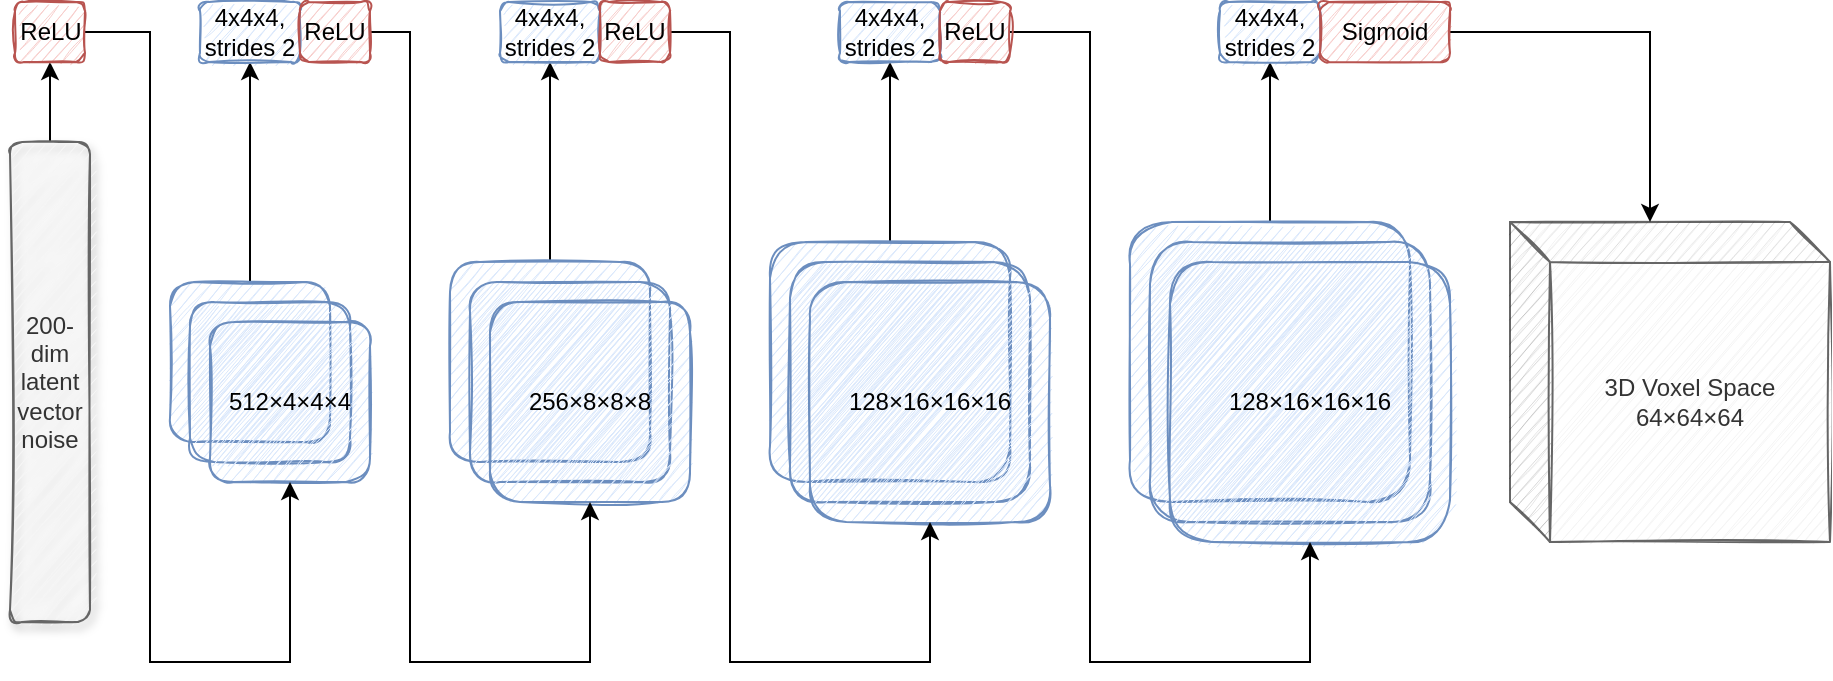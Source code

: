 <mxfile version="15.7.3" type="github">
  <diagram id="EWS7-WWI3qE1SkKwZET4" name="Page-1">
    <mxGraphModel dx="1796" dy="511" grid="1" gridSize="10" guides="1" tooltips="1" connect="1" arrows="1" fold="1" page="1" pageScale="1" pageWidth="850" pageHeight="1100" background="#ffffff" math="0" shadow="0">
      <root>
        <mxCell id="0" />
        <mxCell id="1" parent="0" />
        <mxCell id="6NcsFqN4npYlWlOYbyvp-4" value="" style="edgeStyle=orthogonalEdgeStyle;rounded=0;orthogonalLoop=1;jettySize=auto;html=1;" parent="1" source="eZ6UOBzpe1KTAoNnUaBl-8" target="6NcsFqN4npYlWlOYbyvp-1" edge="1">
          <mxGeometry relative="1" as="geometry" />
        </mxCell>
        <mxCell id="eZ6UOBzpe1KTAoNnUaBl-8" value="200-dim&lt;br&gt;latent vector noise" style="rounded=1;whiteSpace=wrap;html=1;fillColor=#f5f5f5;fontColor=#333333;strokeColor=#666666;sketch=1;glass=0;shadow=1;" parent="1" vertex="1">
          <mxGeometry x="-10" y="80" width="40" height="240" as="geometry" />
        </mxCell>
        <mxCell id="eZ6UOBzpe1KTAoNnUaBl-9" style="edgeStyle=orthogonalEdgeStyle;rounded=0;orthogonalLoop=1;jettySize=auto;html=1;entryX=0.5;entryY=1;entryDx=0;entryDy=0;" parent="1" source="eZ6UOBzpe1KTAoNnUaBl-10" target="eZ6UOBzpe1KTAoNnUaBl-26" edge="1">
          <mxGeometry relative="1" as="geometry" />
        </mxCell>
        <mxCell id="eZ6UOBzpe1KTAoNnUaBl-10" value="" style="rounded=1;whiteSpace=wrap;html=1;shadow=0;glass=0;sketch=1;fillColor=#dae8fc;strokeColor=#6c8ebf;" parent="1" vertex="1">
          <mxGeometry x="70" y="150" width="80" height="80" as="geometry" />
        </mxCell>
        <mxCell id="eZ6UOBzpe1KTAoNnUaBl-11" style="edgeStyle=orthogonalEdgeStyle;rounded=0;orthogonalLoop=1;jettySize=auto;html=1;entryX=0.5;entryY=1;entryDx=0;entryDy=0;" parent="1" source="eZ6UOBzpe1KTAoNnUaBl-12" target="eZ6UOBzpe1KTAoNnUaBl-27" edge="1">
          <mxGeometry relative="1" as="geometry" />
        </mxCell>
        <mxCell id="eZ6UOBzpe1KTAoNnUaBl-12" value="" style="rounded=1;whiteSpace=wrap;html=1;shadow=0;glass=0;sketch=1;fillColor=#dae8fc;strokeColor=#6c8ebf;" parent="1" vertex="1">
          <mxGeometry x="210" y="140" width="100" height="100" as="geometry" />
        </mxCell>
        <mxCell id="eZ6UOBzpe1KTAoNnUaBl-13" style="edgeStyle=orthogonalEdgeStyle;rounded=0;orthogonalLoop=1;jettySize=auto;html=1;entryX=0.5;entryY=1;entryDx=0;entryDy=0;" parent="1" source="eZ6UOBzpe1KTAoNnUaBl-14" target="eZ6UOBzpe1KTAoNnUaBl-28" edge="1">
          <mxGeometry relative="1" as="geometry" />
        </mxCell>
        <mxCell id="eZ6UOBzpe1KTAoNnUaBl-14" value="" style="rounded=1;whiteSpace=wrap;html=1;shadow=0;glass=0;sketch=1;fillColor=#dae8fc;strokeColor=#6c8ebf;" parent="1" vertex="1">
          <mxGeometry x="370" y="130" width="120" height="120" as="geometry" />
        </mxCell>
        <mxCell id="eZ6UOBzpe1KTAoNnUaBl-15" style="edgeStyle=orthogonalEdgeStyle;rounded=0;orthogonalLoop=1;jettySize=auto;html=1;entryX=0.5;entryY=1;entryDx=0;entryDy=0;" parent="1" source="eZ6UOBzpe1KTAoNnUaBl-16" target="eZ6UOBzpe1KTAoNnUaBl-35" edge="1">
          <mxGeometry relative="1" as="geometry" />
        </mxCell>
        <mxCell id="eZ6UOBzpe1KTAoNnUaBl-16" value="" style="rounded=1;whiteSpace=wrap;html=1;shadow=0;glass=0;sketch=1;fillColor=#dae8fc;strokeColor=#6c8ebf;" parent="1" vertex="1">
          <mxGeometry x="550" y="120" width="140" height="140" as="geometry" />
        </mxCell>
        <mxCell id="eZ6UOBzpe1KTAoNnUaBl-17" value="3D Voxel Space&lt;br/&gt;64×64×64" style="shape=cube;whiteSpace=wrap;html=1;boundedLbl=1;backgroundOutline=1;darkOpacity=0.05;darkOpacity2=0.1;shadow=0;glass=0;sketch=1;fillColor=#f5f5f5;strokeColor=#666666;fontColor=#333333;" parent="1" vertex="1">
          <mxGeometry x="740" y="120" width="160" height="160" as="geometry" />
        </mxCell>
        <mxCell id="eZ6UOBzpe1KTAoNnUaBl-18" value="" style="rounded=1;whiteSpace=wrap;html=1;shadow=0;glass=0;sketch=1;fillColor=#dae8fc;strokeColor=#6c8ebf;" parent="1" vertex="1">
          <mxGeometry x="80" y="160" width="80" height="80" as="geometry" />
        </mxCell>
        <mxCell id="eZ6UOBzpe1KTAoNnUaBl-19" value="512×4×4×4" style="rounded=1;whiteSpace=wrap;html=1;shadow=0;glass=0;sketch=1;fillColor=#dae8fc;strokeColor=#6c8ebf;" parent="1" vertex="1">
          <mxGeometry x="90" y="170" width="80" height="80" as="geometry" />
        </mxCell>
        <mxCell id="eZ6UOBzpe1KTAoNnUaBl-20" value="" style="rounded=1;whiteSpace=wrap;html=1;shadow=0;glass=0;sketch=1;fillColor=#dae8fc;strokeColor=#6c8ebf;" parent="1" vertex="1">
          <mxGeometry x="220" y="150" width="100" height="100" as="geometry" />
        </mxCell>
        <mxCell id="eZ6UOBzpe1KTAoNnUaBl-21" value="256×8×8×8" style="rounded=1;whiteSpace=wrap;html=1;shadow=0;glass=0;sketch=1;fillColor=#dae8fc;strokeColor=#6c8ebf;" parent="1" vertex="1">
          <mxGeometry x="230" y="160" width="100" height="100" as="geometry" />
        </mxCell>
        <mxCell id="eZ6UOBzpe1KTAoNnUaBl-22" value="" style="rounded=1;whiteSpace=wrap;html=1;shadow=0;glass=0;sketch=1;fillColor=#dae8fc;strokeColor=#6c8ebf;" parent="1" vertex="1">
          <mxGeometry x="380" y="140" width="120" height="120" as="geometry" />
        </mxCell>
        <mxCell id="eZ6UOBzpe1KTAoNnUaBl-23" value="128×16×16×16" style="rounded=1;whiteSpace=wrap;html=1;shadow=0;glass=0;sketch=1;fillColor=#dae8fc;strokeColor=#6c8ebf;" parent="1" vertex="1">
          <mxGeometry x="390" y="150" width="120" height="120" as="geometry" />
        </mxCell>
        <mxCell id="eZ6UOBzpe1KTAoNnUaBl-24" value="" style="rounded=1;whiteSpace=wrap;html=1;shadow=0;glass=0;sketch=1;fillColor=#dae8fc;strokeColor=#6c8ebf;" parent="1" vertex="1">
          <mxGeometry x="560" y="130" width="140" height="140" as="geometry" />
        </mxCell>
        <mxCell id="eZ6UOBzpe1KTAoNnUaBl-25" value="128×16×16×16" style="rounded=1;whiteSpace=wrap;html=1;shadow=0;glass=0;sketch=1;fillColor=#dae8fc;strokeColor=#6c8ebf;" parent="1" vertex="1">
          <mxGeometry x="570" y="140" width="140" height="140" as="geometry" />
        </mxCell>
        <mxCell id="eZ6UOBzpe1KTAoNnUaBl-26" value="4x4x4, strides 2" style="rounded=1;whiteSpace=wrap;html=1;shadow=0;glass=0;sketch=1;fillColor=#dae8fc;strokeColor=#6c8ebf;" parent="1" vertex="1">
          <mxGeometry x="85" y="10" width="50" height="30" as="geometry" />
        </mxCell>
        <mxCell id="eZ6UOBzpe1KTAoNnUaBl-27" value="4x4x4, strides 2" style="rounded=1;whiteSpace=wrap;html=1;shadow=0;glass=0;sketch=1;fillColor=#dae8fc;strokeColor=#6c8ebf;" parent="1" vertex="1">
          <mxGeometry x="235" y="10" width="50" height="30" as="geometry" />
        </mxCell>
        <mxCell id="eZ6UOBzpe1KTAoNnUaBl-28" value="4x4x4, strides 2" style="rounded=1;whiteSpace=wrap;html=1;shadow=0;glass=0;sketch=1;fillColor=#dae8fc;strokeColor=#6c8ebf;" parent="1" vertex="1">
          <mxGeometry x="405" y="10" width="50" height="30" as="geometry" />
        </mxCell>
        <mxCell id="eZ6UOBzpe1KTAoNnUaBl-29" style="edgeStyle=orthogonalEdgeStyle;rounded=0;orthogonalLoop=1;jettySize=auto;html=1;entryX=0.5;entryY=1;entryDx=0;entryDy=0;" parent="1" source="eZ6UOBzpe1KTAoNnUaBl-30" target="eZ6UOBzpe1KTAoNnUaBl-21" edge="1">
          <mxGeometry relative="1" as="geometry">
            <Array as="points">
              <mxPoint x="190" y="25" />
              <mxPoint x="190" y="340" />
              <mxPoint x="280" y="340" />
            </Array>
          </mxGeometry>
        </mxCell>
        <mxCell id="eZ6UOBzpe1KTAoNnUaBl-30" value="ReLU" style="rounded=1;whiteSpace=wrap;html=1;shadow=0;glass=0;sketch=1;fillColor=#f8cecc;strokeColor=#b85450;" parent="1" vertex="1">
          <mxGeometry x="135" y="10" width="35" height="30" as="geometry" />
        </mxCell>
        <mxCell id="eZ6UOBzpe1KTAoNnUaBl-31" style="edgeStyle=orthogonalEdgeStyle;rounded=0;orthogonalLoop=1;jettySize=auto;html=1;entryX=0.5;entryY=1;entryDx=0;entryDy=0;" parent="1" source="eZ6UOBzpe1KTAoNnUaBl-32" target="eZ6UOBzpe1KTAoNnUaBl-23" edge="1">
          <mxGeometry relative="1" as="geometry">
            <Array as="points">
              <mxPoint x="350" y="25" />
              <mxPoint x="350" y="340" />
              <mxPoint x="450" y="340" />
            </Array>
          </mxGeometry>
        </mxCell>
        <mxCell id="eZ6UOBzpe1KTAoNnUaBl-32" value="ReLU" style="rounded=1;whiteSpace=wrap;html=1;shadow=0;glass=0;sketch=1;fillColor=#f8cecc;strokeColor=#b85450;" parent="1" vertex="1">
          <mxGeometry x="285" y="10" width="35" height="30" as="geometry" />
        </mxCell>
        <mxCell id="eZ6UOBzpe1KTAoNnUaBl-33" style="edgeStyle=orthogonalEdgeStyle;rounded=0;orthogonalLoop=1;jettySize=auto;html=1;entryX=0.5;entryY=1;entryDx=0;entryDy=0;" parent="1" source="eZ6UOBzpe1KTAoNnUaBl-34" target="eZ6UOBzpe1KTAoNnUaBl-25" edge="1">
          <mxGeometry relative="1" as="geometry">
            <Array as="points">
              <mxPoint x="530" y="25" />
              <mxPoint x="530" y="340" />
              <mxPoint x="640" y="340" />
            </Array>
          </mxGeometry>
        </mxCell>
        <mxCell id="eZ6UOBzpe1KTAoNnUaBl-34" value="ReLU" style="rounded=1;whiteSpace=wrap;html=1;shadow=0;glass=0;sketch=1;fillColor=#f8cecc;strokeColor=#b85450;" parent="1" vertex="1">
          <mxGeometry x="455" y="10" width="35" height="30" as="geometry" />
        </mxCell>
        <mxCell id="eZ6UOBzpe1KTAoNnUaBl-35" value="4x4x4, strides 2" style="rounded=1;whiteSpace=wrap;html=1;shadow=0;glass=0;sketch=1;fillColor=#dae8fc;strokeColor=#6c8ebf;" parent="1" vertex="1">
          <mxGeometry x="595" y="10" width="50" height="30" as="geometry" />
        </mxCell>
        <mxCell id="eZ6UOBzpe1KTAoNnUaBl-36" style="edgeStyle=orthogonalEdgeStyle;rounded=0;orthogonalLoop=1;jettySize=auto;html=1;entryX=0;entryY=0;entryDx=70;entryDy=0;entryPerimeter=0;" parent="1" source="eZ6UOBzpe1KTAoNnUaBl-37" target="eZ6UOBzpe1KTAoNnUaBl-17" edge="1">
          <mxGeometry relative="1" as="geometry" />
        </mxCell>
        <mxCell id="eZ6UOBzpe1KTAoNnUaBl-37" value="Sigmoid" style="rounded=1;whiteSpace=wrap;html=1;shadow=0;glass=0;sketch=1;fillColor=#f8cecc;strokeColor=#b85450;" parent="1" vertex="1">
          <mxGeometry x="645" y="10" width="65" height="30" as="geometry" />
        </mxCell>
        <mxCell id="6NcsFqN4npYlWlOYbyvp-3" style="edgeStyle=orthogonalEdgeStyle;rounded=0;orthogonalLoop=1;jettySize=auto;html=1;entryX=0.5;entryY=1;entryDx=0;entryDy=0;" parent="1" source="6NcsFqN4npYlWlOYbyvp-1" target="eZ6UOBzpe1KTAoNnUaBl-19" edge="1">
          <mxGeometry relative="1" as="geometry">
            <Array as="points">
              <mxPoint x="60" y="25" />
              <mxPoint x="60" y="340" />
              <mxPoint x="130" y="340" />
            </Array>
          </mxGeometry>
        </mxCell>
        <mxCell id="6NcsFqN4npYlWlOYbyvp-1" value="ReLU" style="rounded=1;whiteSpace=wrap;html=1;shadow=0;glass=0;sketch=1;fillColor=#f8cecc;strokeColor=#b85450;" parent="1" vertex="1">
          <mxGeometry x="-7.5" y="10" width="35" height="30" as="geometry" />
        </mxCell>
      </root>
    </mxGraphModel>
  </diagram>
</mxfile>
